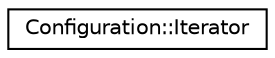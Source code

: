 digraph "Graphical Class Hierarchy"
{
  edge [fontname="Helvetica",fontsize="10",labelfontname="Helvetica",labelfontsize="10"];
  node [fontname="Helvetica",fontsize="10",shape=record];
  rankdir="LR";
  Node0 [label="Configuration::Iterator",height=0.2,width=0.4,color="black", fillcolor="white", style="filled",URL="$classaworx_1_1lib_1_1config_1_1Configuration_1_1Iterator.html"];
}
